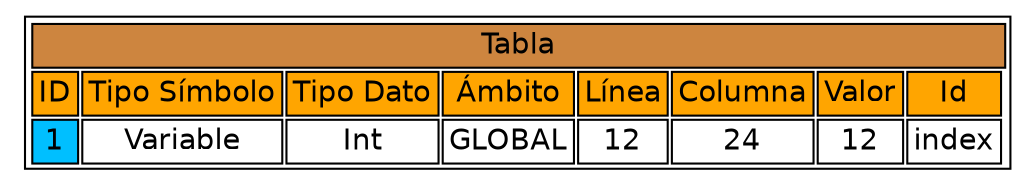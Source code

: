 digraph Table {
  node [shape=none fontname=Helvetica]
  n1 [label = <<table>
    <tr><td colspan="9" bgcolor="Peru">Tabla</td></tr>
    <tr><td bgcolor="orange">ID</td><td bgcolor="orange">Tipo Símbolo</td><td bgcolor="orange">Tipo Dato</td><td bgcolor="orange">Ámbito</td><td bgcolor="orange">Línea</td><td bgcolor="orange">Columna</td><td bgcolor="orange">Valor</td><td bgcolor="orange">Id</td></tr>    <tr><td bgcolor="#00bfff">1</td><td>Variable</td><td>Int</td><td>GLOBAL</td><td>12</td><td>24</td><td>12</td><td>index</td></tr>
  </table>> ]
}
